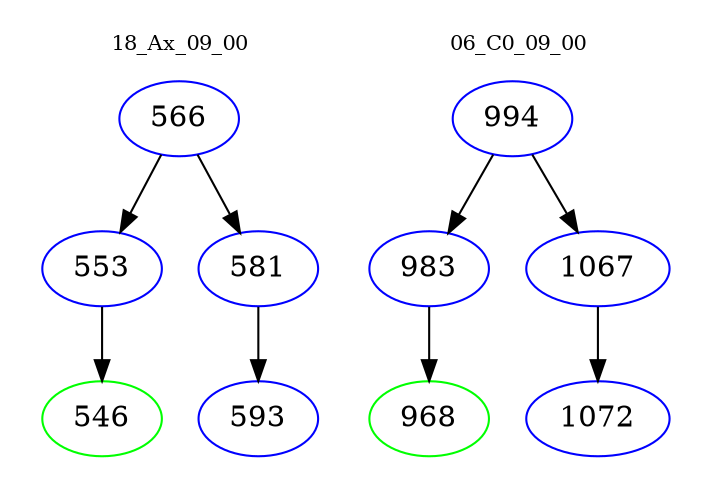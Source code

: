 digraph{
subgraph cluster_0 {
color = white
label = "18_Ax_09_00";
fontsize=10;
T0_566 [label="566", color="blue"]
T0_566 -> T0_553 [color="black"]
T0_553 [label="553", color="blue"]
T0_553 -> T0_546 [color="black"]
T0_546 [label="546", color="green"]
T0_566 -> T0_581 [color="black"]
T0_581 [label="581", color="blue"]
T0_581 -> T0_593 [color="black"]
T0_593 [label="593", color="blue"]
}
subgraph cluster_1 {
color = white
label = "06_C0_09_00";
fontsize=10;
T1_994 [label="994", color="blue"]
T1_994 -> T1_983 [color="black"]
T1_983 [label="983", color="blue"]
T1_983 -> T1_968 [color="black"]
T1_968 [label="968", color="green"]
T1_994 -> T1_1067 [color="black"]
T1_1067 [label="1067", color="blue"]
T1_1067 -> T1_1072 [color="black"]
T1_1072 [label="1072", color="blue"]
}
}
